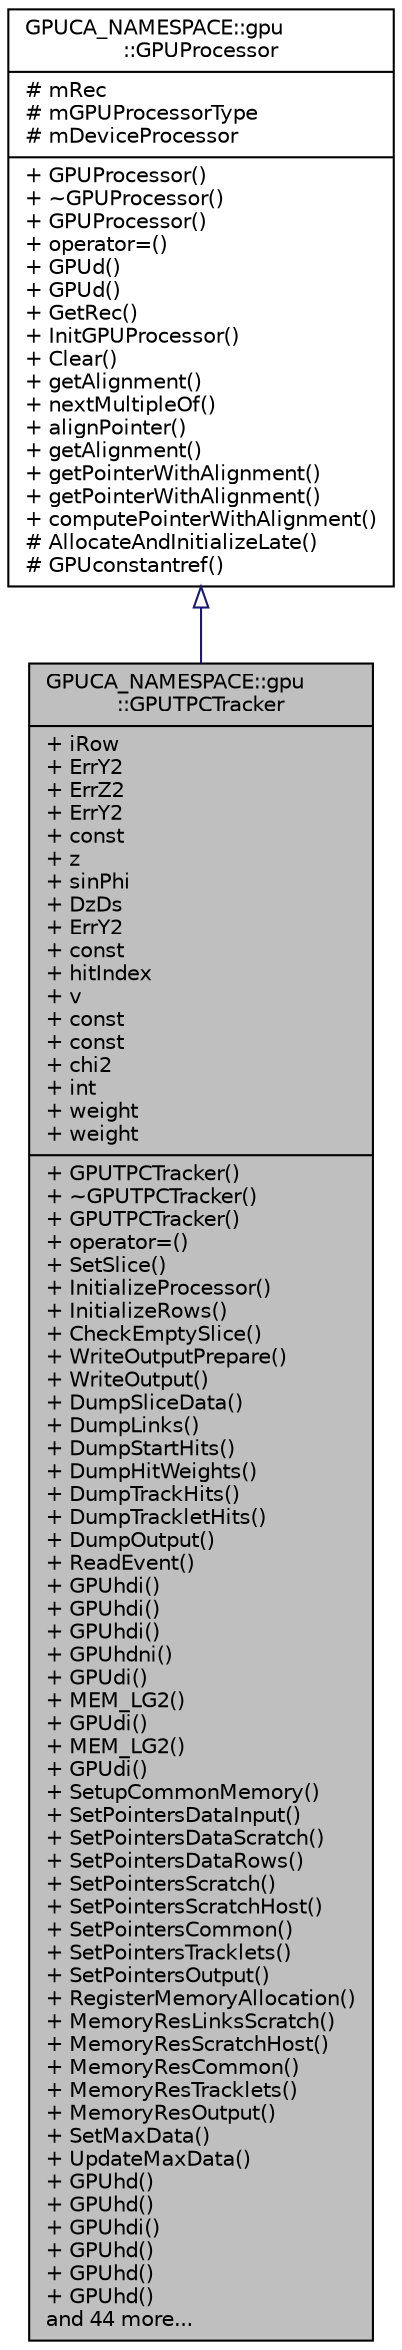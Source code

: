 digraph "GPUCA_NAMESPACE::gpu::GPUTPCTracker"
{
 // INTERACTIVE_SVG=YES
  bgcolor="transparent";
  edge [fontname="Helvetica",fontsize="10",labelfontname="Helvetica",labelfontsize="10"];
  node [fontname="Helvetica",fontsize="10",shape=record];
  Node0 [label="{GPUCA_NAMESPACE::gpu\l::GPUTPCTracker\n|+ iRow\l+ ErrY2\l+ ErrZ2\l+ ErrY2\l+ const\l+ z\l+ sinPhi\l+ DzDs\l+ ErrY2\l+ const\l+ hitIndex\l+ v\l+ const\l+ const\l+ chi2\l+ int\l+ weight\l+ weight\l|+ GPUTPCTracker()\l+ ~GPUTPCTracker()\l+ GPUTPCTracker()\l+ operator=()\l+ SetSlice()\l+ InitializeProcessor()\l+ InitializeRows()\l+ CheckEmptySlice()\l+ WriteOutputPrepare()\l+ WriteOutput()\l+ DumpSliceData()\l+ DumpLinks()\l+ DumpStartHits()\l+ DumpHitWeights()\l+ DumpTrackHits()\l+ DumpTrackletHits()\l+ DumpOutput()\l+ ReadEvent()\l+ GPUhdi()\l+ GPUhdi()\l+ GPUhdi()\l+ GPUhdni()\l+ GPUdi()\l+ MEM_LG2()\l+ GPUdi()\l+ MEM_LG2()\l+ GPUdi()\l+ SetupCommonMemory()\l+ SetPointersDataInput()\l+ SetPointersDataScratch()\l+ SetPointersDataRows()\l+ SetPointersScratch()\l+ SetPointersScratchHost()\l+ SetPointersCommon()\l+ SetPointersTracklets()\l+ SetPointersOutput()\l+ RegisterMemoryAllocation()\l+ MemoryResLinksScratch()\l+ MemoryResScratchHost()\l+ MemoryResCommon()\l+ MemoryResTracklets()\l+ MemoryResOutput()\l+ SetMaxData()\l+ UpdateMaxData()\l+ GPUhd()\l+ GPUhd()\l+ GPUhdi()\l+ GPUhd()\l+ GPUhd()\l+ GPUhd()\land 44 more...\l}",height=0.2,width=0.4,color="black", fillcolor="grey75", style="filled", fontcolor="black"];
  Node1 -> Node0 [dir="back",color="midnightblue",fontsize="10",style="solid",arrowtail="onormal",fontname="Helvetica"];
  Node1 [label="{GPUCA_NAMESPACE::gpu\l::GPUProcessor\n|# mRec\l# mGPUProcessorType\l# mDeviceProcessor\l|+ GPUProcessor()\l+ ~GPUProcessor()\l+ GPUProcessor()\l+ operator=()\l+ GPUd()\l+ GPUd()\l+ GetRec()\l+ InitGPUProcessor()\l+ Clear()\l+ getAlignment()\l+ nextMultipleOf()\l+ alignPointer()\l+ getAlignment()\l+ getPointerWithAlignment()\l+ getPointerWithAlignment()\l+ computePointerWithAlignment()\l# AllocateAndInitializeLate()\l# GPUconstantref()\l}",height=0.2,width=0.4,color="black",URL="$d0/dd7/classGPUCA__NAMESPACE_1_1gpu_1_1GPUProcessor.html"];
}
